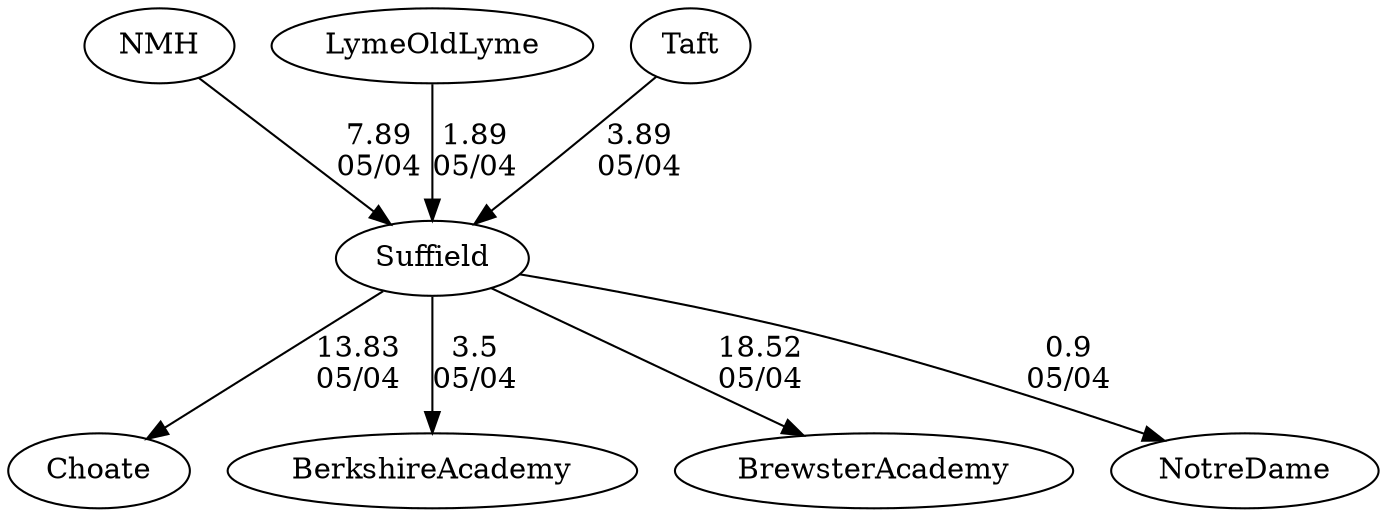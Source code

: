 digraph boys2foursSuffield {Suffield [URL="boys2foursSuffieldSuffield.html"];Choate [URL="boys2foursSuffieldChoate.html"];BerkshireAcademy [URL="boys2foursSuffieldBerkshireAcademy.html"];BrewsterAcademy [URL="boys2foursSuffieldBrewsterAcademy.html"];NMH [URL="boys2foursSuffieldNMH.html"];LymeOldLyme [URL="boys2foursSuffieldLymeOldLyme.html"];Taft [URL="boys2foursSuffieldTaft.html"];NotreDame [URL="boys2foursSuffieldNotreDame.html"];Suffield -> BerkshireAcademy[label="3.5
05/04", weight="97", tooltip="Founder's Day Regatta			
", URL="", random="random"]; 
Suffield -> Choate[label="13.83
05/04", weight="87", tooltip="Founder's Day Regatta			
", URL="", random="random"]; 
Suffield -> BrewsterAcademy[label="18.52
05/04", weight="82", tooltip="Founder's Day Regatta			
", URL="", random="random"]; 
Suffield -> NotreDame[label="0.9
05/04", weight="100", tooltip="Founder's Day Regatta			
", URL="", random="random"]; 
NMH -> Suffield[label="7.89
05/04", weight="93", tooltip="Founder's Day Regatta			
", URL="", random="random"]; 
Taft -> Suffield[label="3.89
05/04", weight="97", tooltip="Founder's Day Regatta			
", URL="", random="random"]; 
LymeOldLyme -> Suffield[label="1.89
05/04", weight="99", tooltip="Founder's Day Regatta			
", URL="", random="random"]}